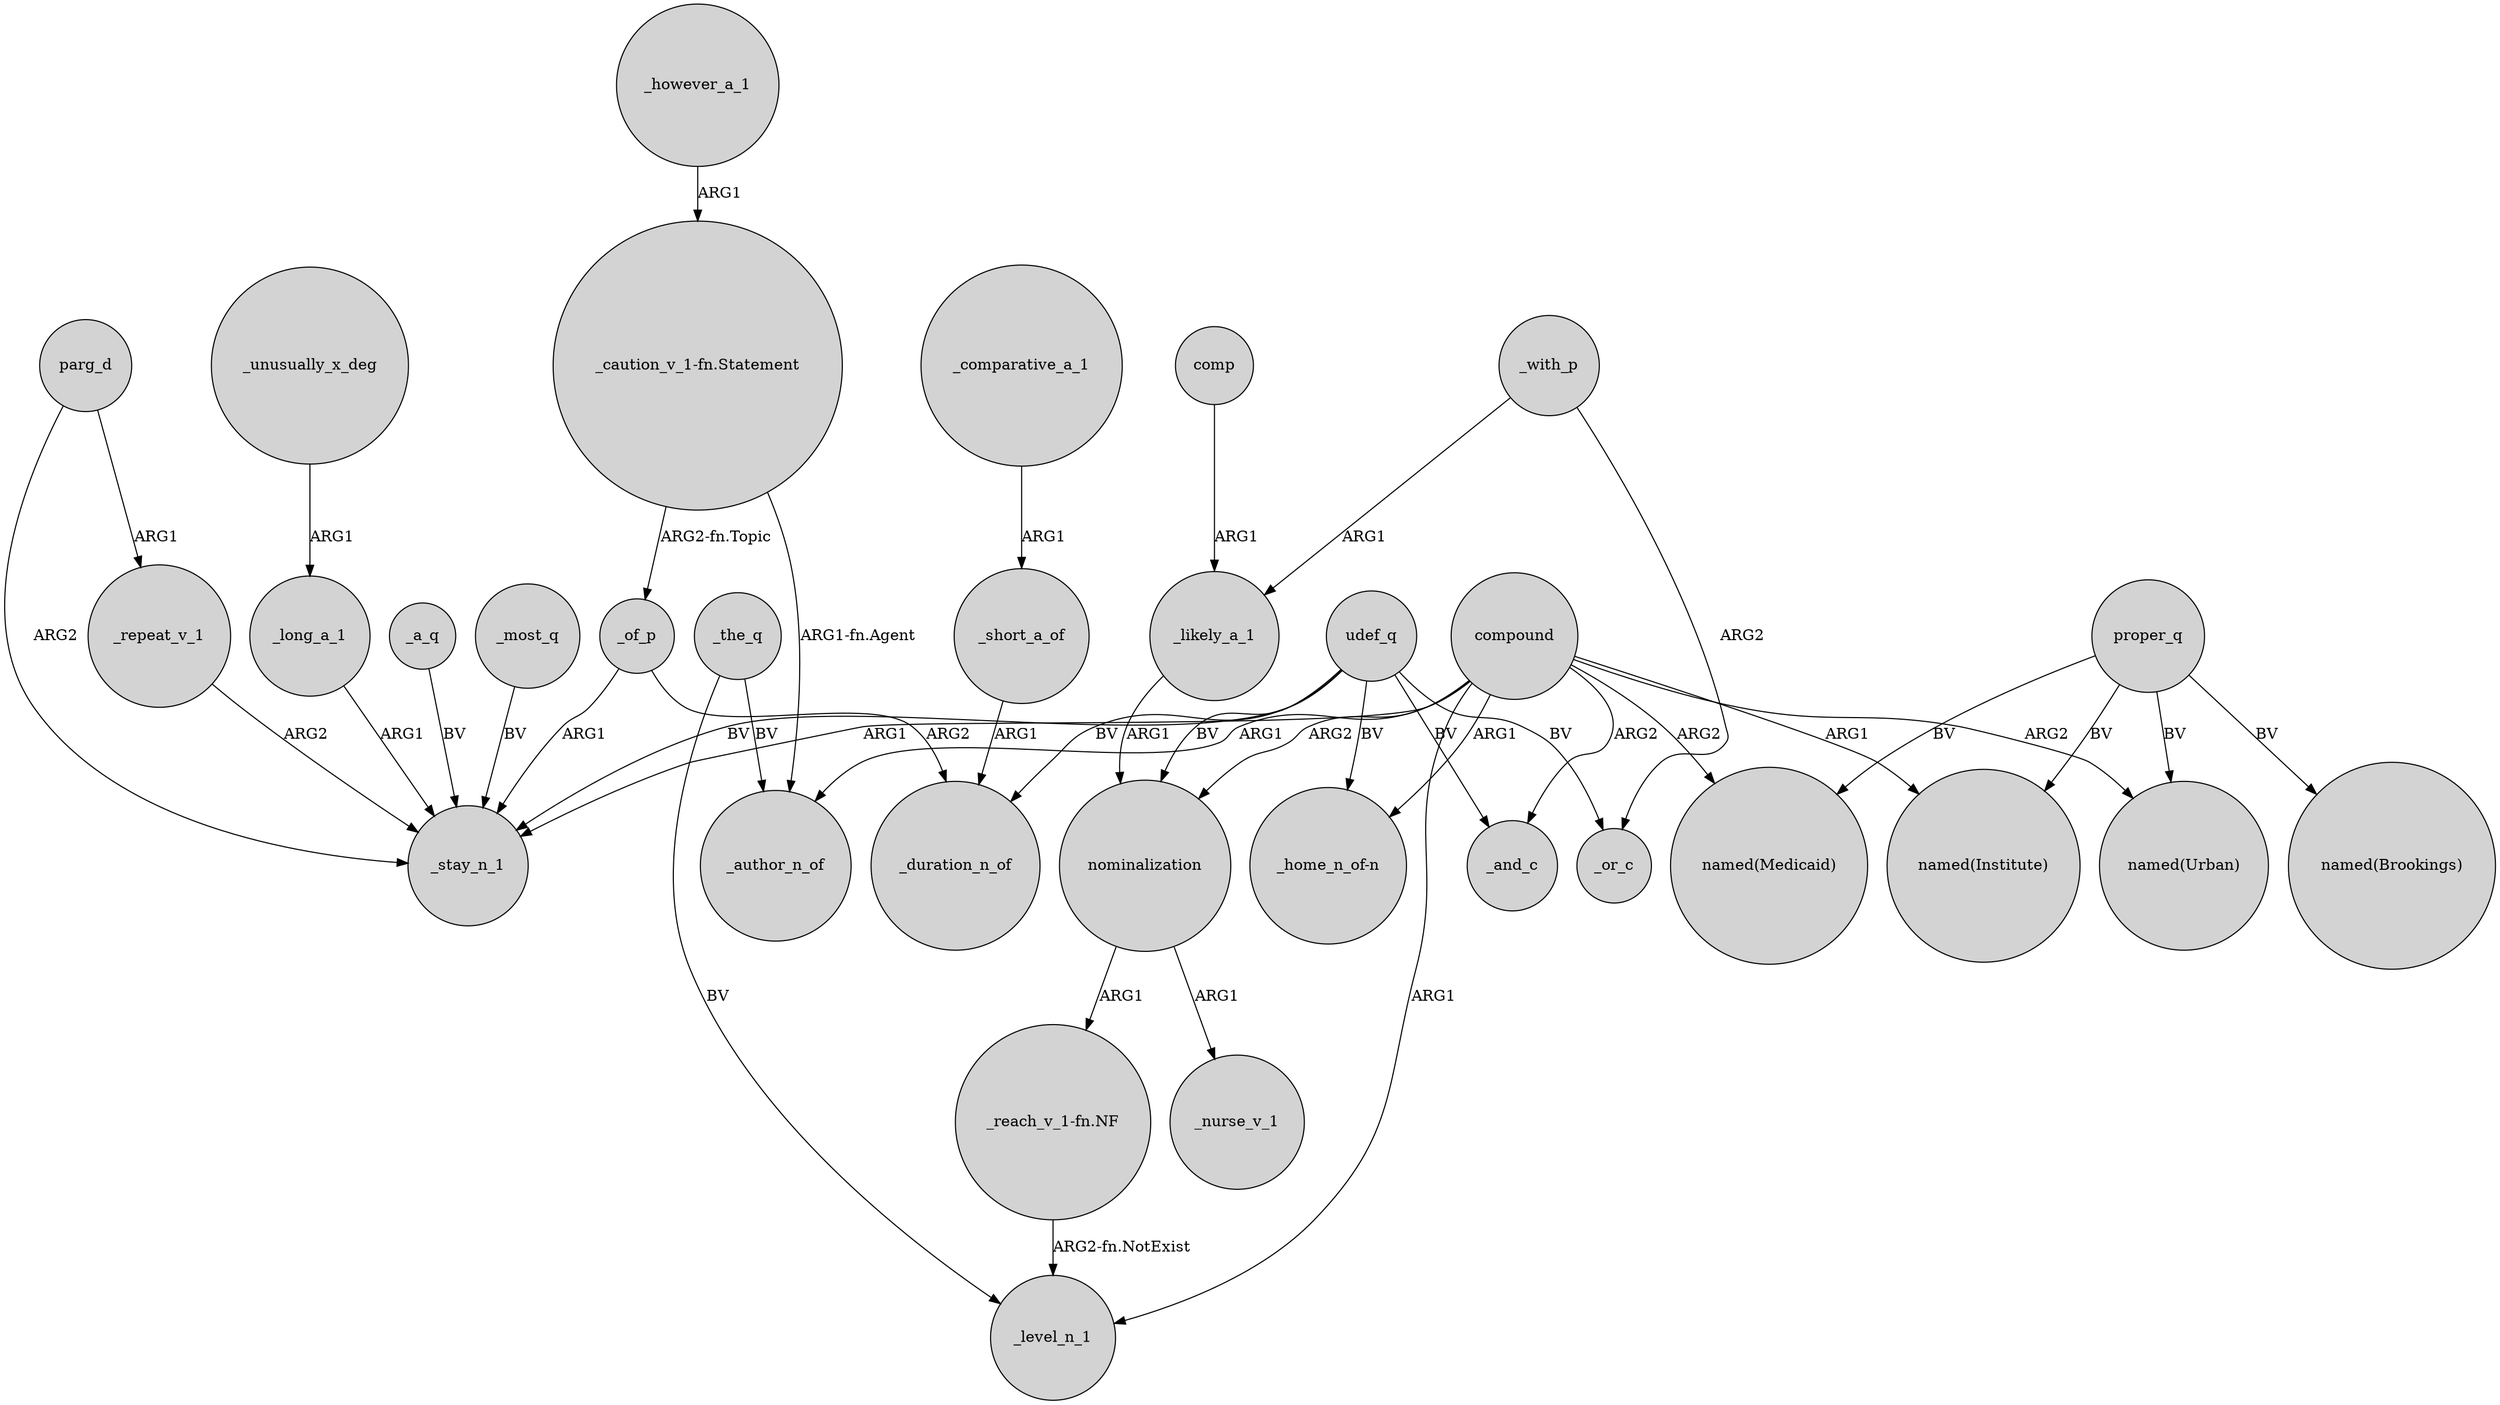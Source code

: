 digraph {
	node [shape=circle style=filled]
	"_caution_v_1-fn.Statement" -> _author_n_of [label="ARG1-fn.Agent"]
	_of_p -> _duration_n_of [label=ARG2]
	_of_p -> _stay_n_1 [label=ARG1]
	compound -> "named(Medicaid)" [label=ARG2]
	proper_q -> "named(Brookings)" [label=BV]
	_the_q -> _author_n_of [label=BV]
	proper_q -> "named(Institute)" [label=BV]
	_comparative_a_1 -> _short_a_of [label=ARG1]
	parg_d -> _repeat_v_1 [label=ARG1]
	proper_q -> "named(Urban)" [label=BV]
	_repeat_v_1 -> _stay_n_1 [label=ARG2]
	compound -> _author_n_of [label=ARG1]
	udef_q -> "_home_n_of-n" [label=BV]
	udef_q -> _duration_n_of [label=BV]
	compound -> nominalization [label=ARG2]
	_a_q -> _stay_n_1 [label=BV]
	_the_q -> _level_n_1 [label=BV]
	udef_q -> _or_c [label=BV]
	parg_d -> _stay_n_1 [label=ARG2]
	_with_p -> _likely_a_1 [label=ARG1]
	_with_p -> _or_c [label=ARG2]
	compound -> "named(Institute)" [label=ARG1]
	udef_q -> _stay_n_1 [label=BV]
	_unusually_x_deg -> _long_a_1 [label=ARG1]
	nominalization -> _nurse_v_1 [label=ARG1]
	compound -> _stay_n_1 [label=ARG1]
	compound -> _and_c [label=ARG2]
	_most_q -> _stay_n_1 [label=BV]
	_likely_a_1 -> nominalization [label=ARG1]
	compound -> "named(Urban)" [label=ARG2]
	udef_q -> nominalization [label=BV]
	"_caution_v_1-fn.Statement" -> _of_p [label="ARG2-fn.Topic"]
	_short_a_of -> _duration_n_of [label=ARG1]
	"_reach_v_1-fn.NF" -> _level_n_1 [label="ARG2-fn.NotExist"]
	nominalization -> "_reach_v_1-fn.NF" [label=ARG1]
	_however_a_1 -> "_caution_v_1-fn.Statement" [label=ARG1]
	compound -> "_home_n_of-n" [label=ARG1]
	_long_a_1 -> _stay_n_1 [label=ARG1]
	compound -> _level_n_1 [label=ARG1]
	udef_q -> _and_c [label=BV]
	comp -> _likely_a_1 [label=ARG1]
	proper_q -> "named(Medicaid)" [label=BV]
}
